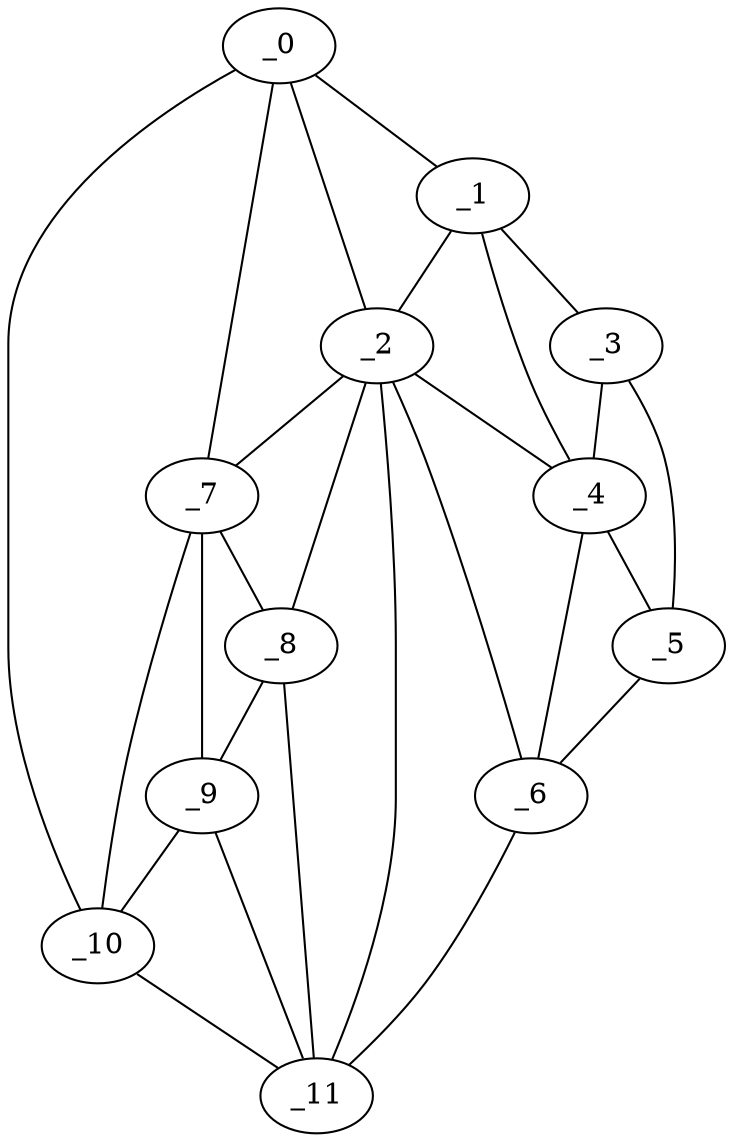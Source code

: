 graph "obj21__90.gxl" {
	_0	 [x=33,
		y=37];
	_1	 [x=40,
		y=14];
	_0 -- _1	 [valence=1];
	_2	 [x=46,
		y=35];
	_0 -- _2	 [valence=2];
	_7	 [x=88,
		y=69];
	_0 -- _7	 [valence=1];
	_10	 [x=96,
		y=112];
	_0 -- _10	 [valence=1];
	_1 -- _2	 [valence=2];
	_3	 [x=51,
		y=3];
	_1 -- _3	 [valence=1];
	_4	 [x=52,
		y=18];
	_1 -- _4	 [valence=1];
	_2 -- _4	 [valence=2];
	_6	 [x=81,
		y=12];
	_2 -- _6	 [valence=2];
	_2 -- _7	 [valence=1];
	_8	 [x=94,
		y=50];
	_2 -- _8	 [valence=2];
	_11	 [x=97,
		y=35];
	_2 -- _11	 [valence=2];
	_3 -- _4	 [valence=2];
	_5	 [x=71,
		y=2];
	_3 -- _5	 [valence=1];
	_4 -- _5	 [valence=2];
	_4 -- _6	 [valence=2];
	_5 -- _6	 [valence=1];
	_6 -- _11	 [valence=1];
	_7 -- _8	 [valence=1];
	_9	 [x=94,
		y=59];
	_7 -- _9	 [valence=2];
	_7 -- _10	 [valence=2];
	_8 -- _9	 [valence=2];
	_8 -- _11	 [valence=1];
	_9 -- _10	 [valence=1];
	_9 -- _11	 [valence=1];
	_10 -- _11	 [valence=1];
}
